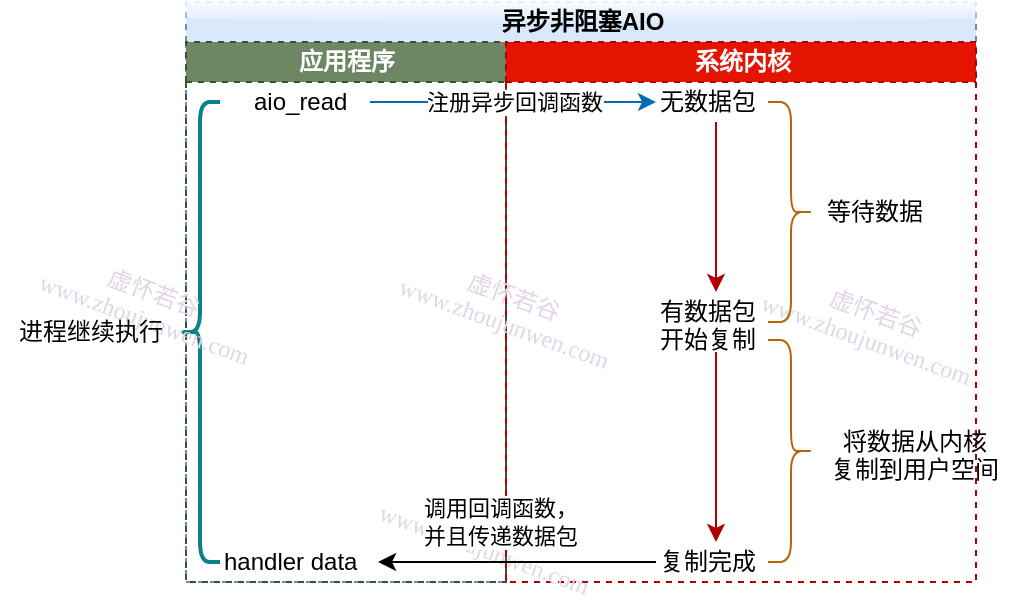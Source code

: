 <mxfile version="12.2.0" type="github" pages="1">
  <diagram id="NphrdBUnf-Z9HE7u5qVg" name="第 1 页">
    <mxGraphModel dx="1412" dy="932" grid="1" gridSize="10" guides="1" tooltips="1" connect="1" arrows="1" fold="1" page="1" pageScale="1" pageWidth="827" pageHeight="1169" math="0" shadow="0">
      <root>
        <mxCell id="0"/>
        <mxCell id="1" parent="0"/>
        <mxCell id="W_kS1FU2jehR2jEfgU5b-2" value="异步非阻塞AIO" style="swimlane;html=1;childLayout=stackLayout;resizeParent=1;resizeParentMax=0;startSize=20;fillColor=#dae8fc;strokeColor=#6c8ebf;rounded=0;swimlaneLine=0;glass=1;dashed=1;" vertex="1" parent="1">
          <mxGeometry x="183" y="220" width="395" height="290" as="geometry">
            <mxRectangle x="186" y="220" width="50" height="20" as="alternateBounds"/>
          </mxGeometry>
        </mxCell>
        <mxCell id="W_kS1FU2jehR2jEfgU5b-3" value="应用程序" style="swimlane;html=1;startSize=20;fillColor=#6d8764;strokeColor=#3A5431;dashed=1;fontColor=#ffffff;" vertex="1" parent="W_kS1FU2jehR2jEfgU5b-2">
          <mxGeometry y="20" width="160" height="270" as="geometry">
            <mxRectangle y="20" width="20" height="230" as="alternateBounds"/>
          </mxGeometry>
        </mxCell>
        <mxCell id="W_kS1FU2jehR2jEfgU5b-4" value="handler data" style="text;html=1;resizable=0;points=[];autosize=1;align=left;verticalAlign=top;spacingTop=-4;" vertex="1" parent="W_kS1FU2jehR2jEfgU5b-3">
          <mxGeometry x="17" y="250" width="80" height="20" as="geometry"/>
        </mxCell>
        <mxCell id="W_kS1FU2jehR2jEfgU5b-7" value="系统内核" style="swimlane;html=1;startSize=20;fillColor=#e51400;strokeColor=#B20000;dashed=1;fontColor=#ffffff;" vertex="1" parent="W_kS1FU2jehR2jEfgU5b-2">
          <mxGeometry x="160" y="20" width="235" height="270" as="geometry">
            <mxRectangle x="150" y="20" width="20" height="230" as="alternateBounds"/>
          </mxGeometry>
        </mxCell>
        <mxCell id="W_kS1FU2jehR2jEfgU5b-14" value="虚怀若谷&lt;br&gt;www.zhoujunwen.com" style="text;html=1;resizable=0;points=[];autosize=1;align=center;verticalAlign=top;spacingTop=-4;fontColor=#E1D5E7;labelBackgroundColor=none;labelBorderColor=none;rounded=0;glass=1;shadow=0;comic=0;fontFamily=Comic Sans MS;rotation=20;" vertex="1" parent="W_kS1FU2jehR2jEfgU5b-7">
          <mxGeometry x="-73" y="230" width="130" height="30" as="geometry"/>
        </mxCell>
        <mxCell id="W_kS1FU2jehR2jEfgU5b-8" value="虚怀若谷&lt;br&gt;www.zhoujunwen.com" style="text;html=1;resizable=0;points=[];autosize=1;align=center;verticalAlign=top;spacingTop=-4;fontColor=#E1D5E7;labelBackgroundColor=none;labelBorderColor=none;rounded=0;glass=1;shadow=0;comic=0;fontFamily=Comic Sans MS;rotation=20;" vertex="1" parent="W_kS1FU2jehR2jEfgU5b-7">
          <mxGeometry x="-63" y="117" width="130" height="30" as="geometry"/>
        </mxCell>
        <mxCell id="W_kS1FU2jehR2jEfgU5b-13" value="虚怀若谷&lt;br&gt;www.zhoujunwen.com" style="text;html=1;resizable=0;points=[];autosize=1;align=center;verticalAlign=top;spacingTop=-4;fontColor=#E1D5E7;labelBackgroundColor=none;labelBorderColor=none;rounded=0;glass=1;shadow=0;comic=0;fontFamily=Comic Sans MS;rotation=20;" vertex="1" parent="W_kS1FU2jehR2jEfgU5b-7">
          <mxGeometry x="117.5" y="125" width="130" height="30" as="geometry"/>
        </mxCell>
        <mxCell id="W_kS1FU2jehR2jEfgU5b-9" value="" style="shape=curlyBracket;whiteSpace=wrap;html=1;rounded=1;rotation=180;fillColor=#fad7ac;strokeColor=#b46504;" vertex="1" parent="W_kS1FU2jehR2jEfgU5b-7">
          <mxGeometry x="131" y="149" width="23" height="111" as="geometry"/>
        </mxCell>
        <mxCell id="W_kS1FU2jehR2jEfgU5b-10" value="复制完成" style="text;html=1;resizable=0;points=[];autosize=1;align=left;verticalAlign=top;spacingTop=-4;" vertex="1" parent="W_kS1FU2jehR2jEfgU5b-7">
          <mxGeometry x="75" y="250" width="60" height="20" as="geometry"/>
        </mxCell>
        <mxCell id="W_kS1FU2jehR2jEfgU5b-11" value="有数据包&lt;br&gt;开始复制" style="text;html=1;resizable=0;points=[];autosize=1;align=left;verticalAlign=top;spacingTop=-4;" vertex="1" parent="W_kS1FU2jehR2jEfgU5b-7">
          <mxGeometry x="75" y="125" width="60" height="30" as="geometry"/>
        </mxCell>
        <mxCell id="W_kS1FU2jehR2jEfgU5b-12" style="edgeStyle=orthogonalEdgeStyle;rounded=0;orthogonalLoop=1;jettySize=auto;html=1;fillColor=#e51400;strokeColor=#B20000;" edge="1" parent="W_kS1FU2jehR2jEfgU5b-7" source="W_kS1FU2jehR2jEfgU5b-11" target="W_kS1FU2jehR2jEfgU5b-10">
          <mxGeometry relative="1" as="geometry"/>
        </mxCell>
        <mxCell id="W_kS1FU2jehR2jEfgU5b-15" value="调用回调函数，&lt;br&gt;并且传递数据包" style="edgeStyle=orthogonalEdgeStyle;rounded=0;orthogonalLoop=1;jettySize=auto;html=1;entryX=0.988;entryY=0.5;entryDx=0;entryDy=0;entryPerimeter=0;" edge="1" parent="W_kS1FU2jehR2jEfgU5b-2" source="W_kS1FU2jehR2jEfgU5b-10" target="W_kS1FU2jehR2jEfgU5b-4">
          <mxGeometry x="0.122" y="-20" relative="1" as="geometry">
            <mxPoint as="offset"/>
          </mxGeometry>
        </mxCell>
        <mxCell id="W_kS1FU2jehR2jEfgU5b-20" value="" style="shape=curlyBracket;whiteSpace=wrap;html=1;rounded=1;strokeWidth=2;fillColor=#b0e3e6;strokeColor=#0e8088;" vertex="1" parent="1">
          <mxGeometry x="180" y="270" width="20" height="230" as="geometry"/>
        </mxCell>
        <mxCell id="W_kS1FU2jehR2jEfgU5b-30" value="虚怀若谷&lt;br&gt;www.zhoujunwen.com" style="text;html=1;resizable=0;points=[];autosize=1;align=center;verticalAlign=top;spacingTop=-4;fontColor=#E1D5E7;labelBackgroundColor=none;labelBorderColor=none;rounded=0;glass=1;shadow=0;comic=0;fontFamily=Comic Sans MS;rotation=20;" vertex="1" parent="1">
          <mxGeometry x="100" y="355" width="130" height="30" as="geometry"/>
        </mxCell>
        <mxCell id="W_kS1FU2jehR2jEfgU5b-21" value="注册异步回调函数" style="edgeStyle=orthogonalEdgeStyle;rounded=0;orthogonalLoop=1;jettySize=auto;html=1;fillColor=#1ba1e2;strokeColor=#006EAF;" edge="1" parent="1" source="W_kS1FU2jehR2jEfgU5b-22" target="W_kS1FU2jehR2jEfgU5b-24">
          <mxGeometry relative="1" as="geometry"/>
        </mxCell>
        <mxCell id="W_kS1FU2jehR2jEfgU5b-22" value="aio_read" style="text;html=1;resizable=0;points=[];autosize=1;align=left;verticalAlign=top;spacingTop=-4;" vertex="1" parent="1">
          <mxGeometry x="215" y="260" width="60" height="20" as="geometry"/>
        </mxCell>
        <mxCell id="W_kS1FU2jehR2jEfgU5b-23" style="edgeStyle=orthogonalEdgeStyle;rounded=0;orthogonalLoop=1;jettySize=auto;html=1;fillColor=#e51400;strokeColor=#B20000;" edge="1" parent="1" source="W_kS1FU2jehR2jEfgU5b-24" target="W_kS1FU2jehR2jEfgU5b-11">
          <mxGeometry relative="1" as="geometry"/>
        </mxCell>
        <mxCell id="W_kS1FU2jehR2jEfgU5b-24" value="无数据包" style="text;html=1;resizable=0;points=[];autosize=1;align=left;verticalAlign=top;spacingTop=-4;" vertex="1" parent="1">
          <mxGeometry x="418" y="260" width="60" height="20" as="geometry"/>
        </mxCell>
        <mxCell id="W_kS1FU2jehR2jEfgU5b-25" value="" style="shape=curlyBracket;whiteSpace=wrap;html=1;rounded=1;rotation=180;fillColor=#fad7ac;strokeColor=#b46504;" vertex="1" parent="1">
          <mxGeometry x="474" y="270" width="23" height="110" as="geometry"/>
        </mxCell>
        <mxCell id="W_kS1FU2jehR2jEfgU5b-26" value="等待数据" style="text;html=1;resizable=0;points=[];autosize=1;align=center;verticalAlign=top;spacingTop=-4;fontFamily=Comic Sans MS;" vertex="1" parent="1">
          <mxGeometry x="497" y="315" width="60" height="20" as="geometry"/>
        </mxCell>
        <mxCell id="W_kS1FU2jehR2jEfgU5b-27" value="将数据从内核&lt;br&gt;复制到用户空间" style="text;html=1;resizable=0;points=[];autosize=1;align=center;verticalAlign=top;spacingTop=-4;fontFamily=Comic Sans MS;" vertex="1" parent="1">
          <mxGeometry x="497" y="430" width="100" height="30" as="geometry"/>
        </mxCell>
        <mxCell id="W_kS1FU2jehR2jEfgU5b-28" value="进程继续执行" style="text;html=1;resizable=0;points=[];autosize=1;align=center;verticalAlign=top;spacingTop=-4;strokeWidth=1;dashed=1;perimeterSpacing=1;rounded=1;fontFamily=Comic Sans MS;" vertex="1" parent="1">
          <mxGeometry x="90" y="375" width="90" height="20" as="geometry"/>
        </mxCell>
      </root>
    </mxGraphModel>
  </diagram>
</mxfile>
